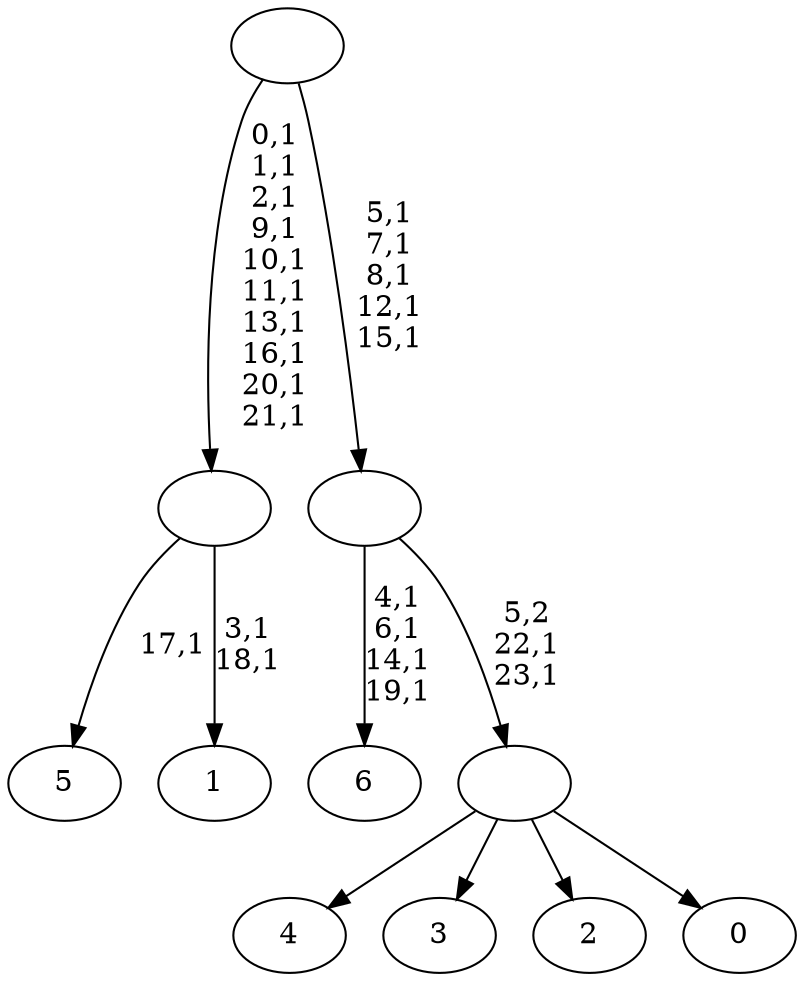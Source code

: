digraph T {
	31 [label="6"]
	26 [label="5"]
	24 [label="4"]
	23 [label="3"]
	22 [label="2"]
	21 [label="1"]
	18 [label=""]
	8 [label="0"]
	7 [label=""]
	5 [label=""]
	0 [label=""]
	18 -> 21 [label="3,1\n18,1"]
	18 -> 26 [label="17,1"]
	7 -> 24 [label=""]
	7 -> 23 [label=""]
	7 -> 22 [label=""]
	7 -> 8 [label=""]
	5 -> 7 [label="5,2\n22,1\n23,1"]
	5 -> 31 [label="4,1\n6,1\n14,1\n19,1"]
	0 -> 5 [label="5,1\n7,1\n8,1\n12,1\n15,1"]
	0 -> 18 [label="0,1\n1,1\n2,1\n9,1\n10,1\n11,1\n13,1\n16,1\n20,1\n21,1"]
}

